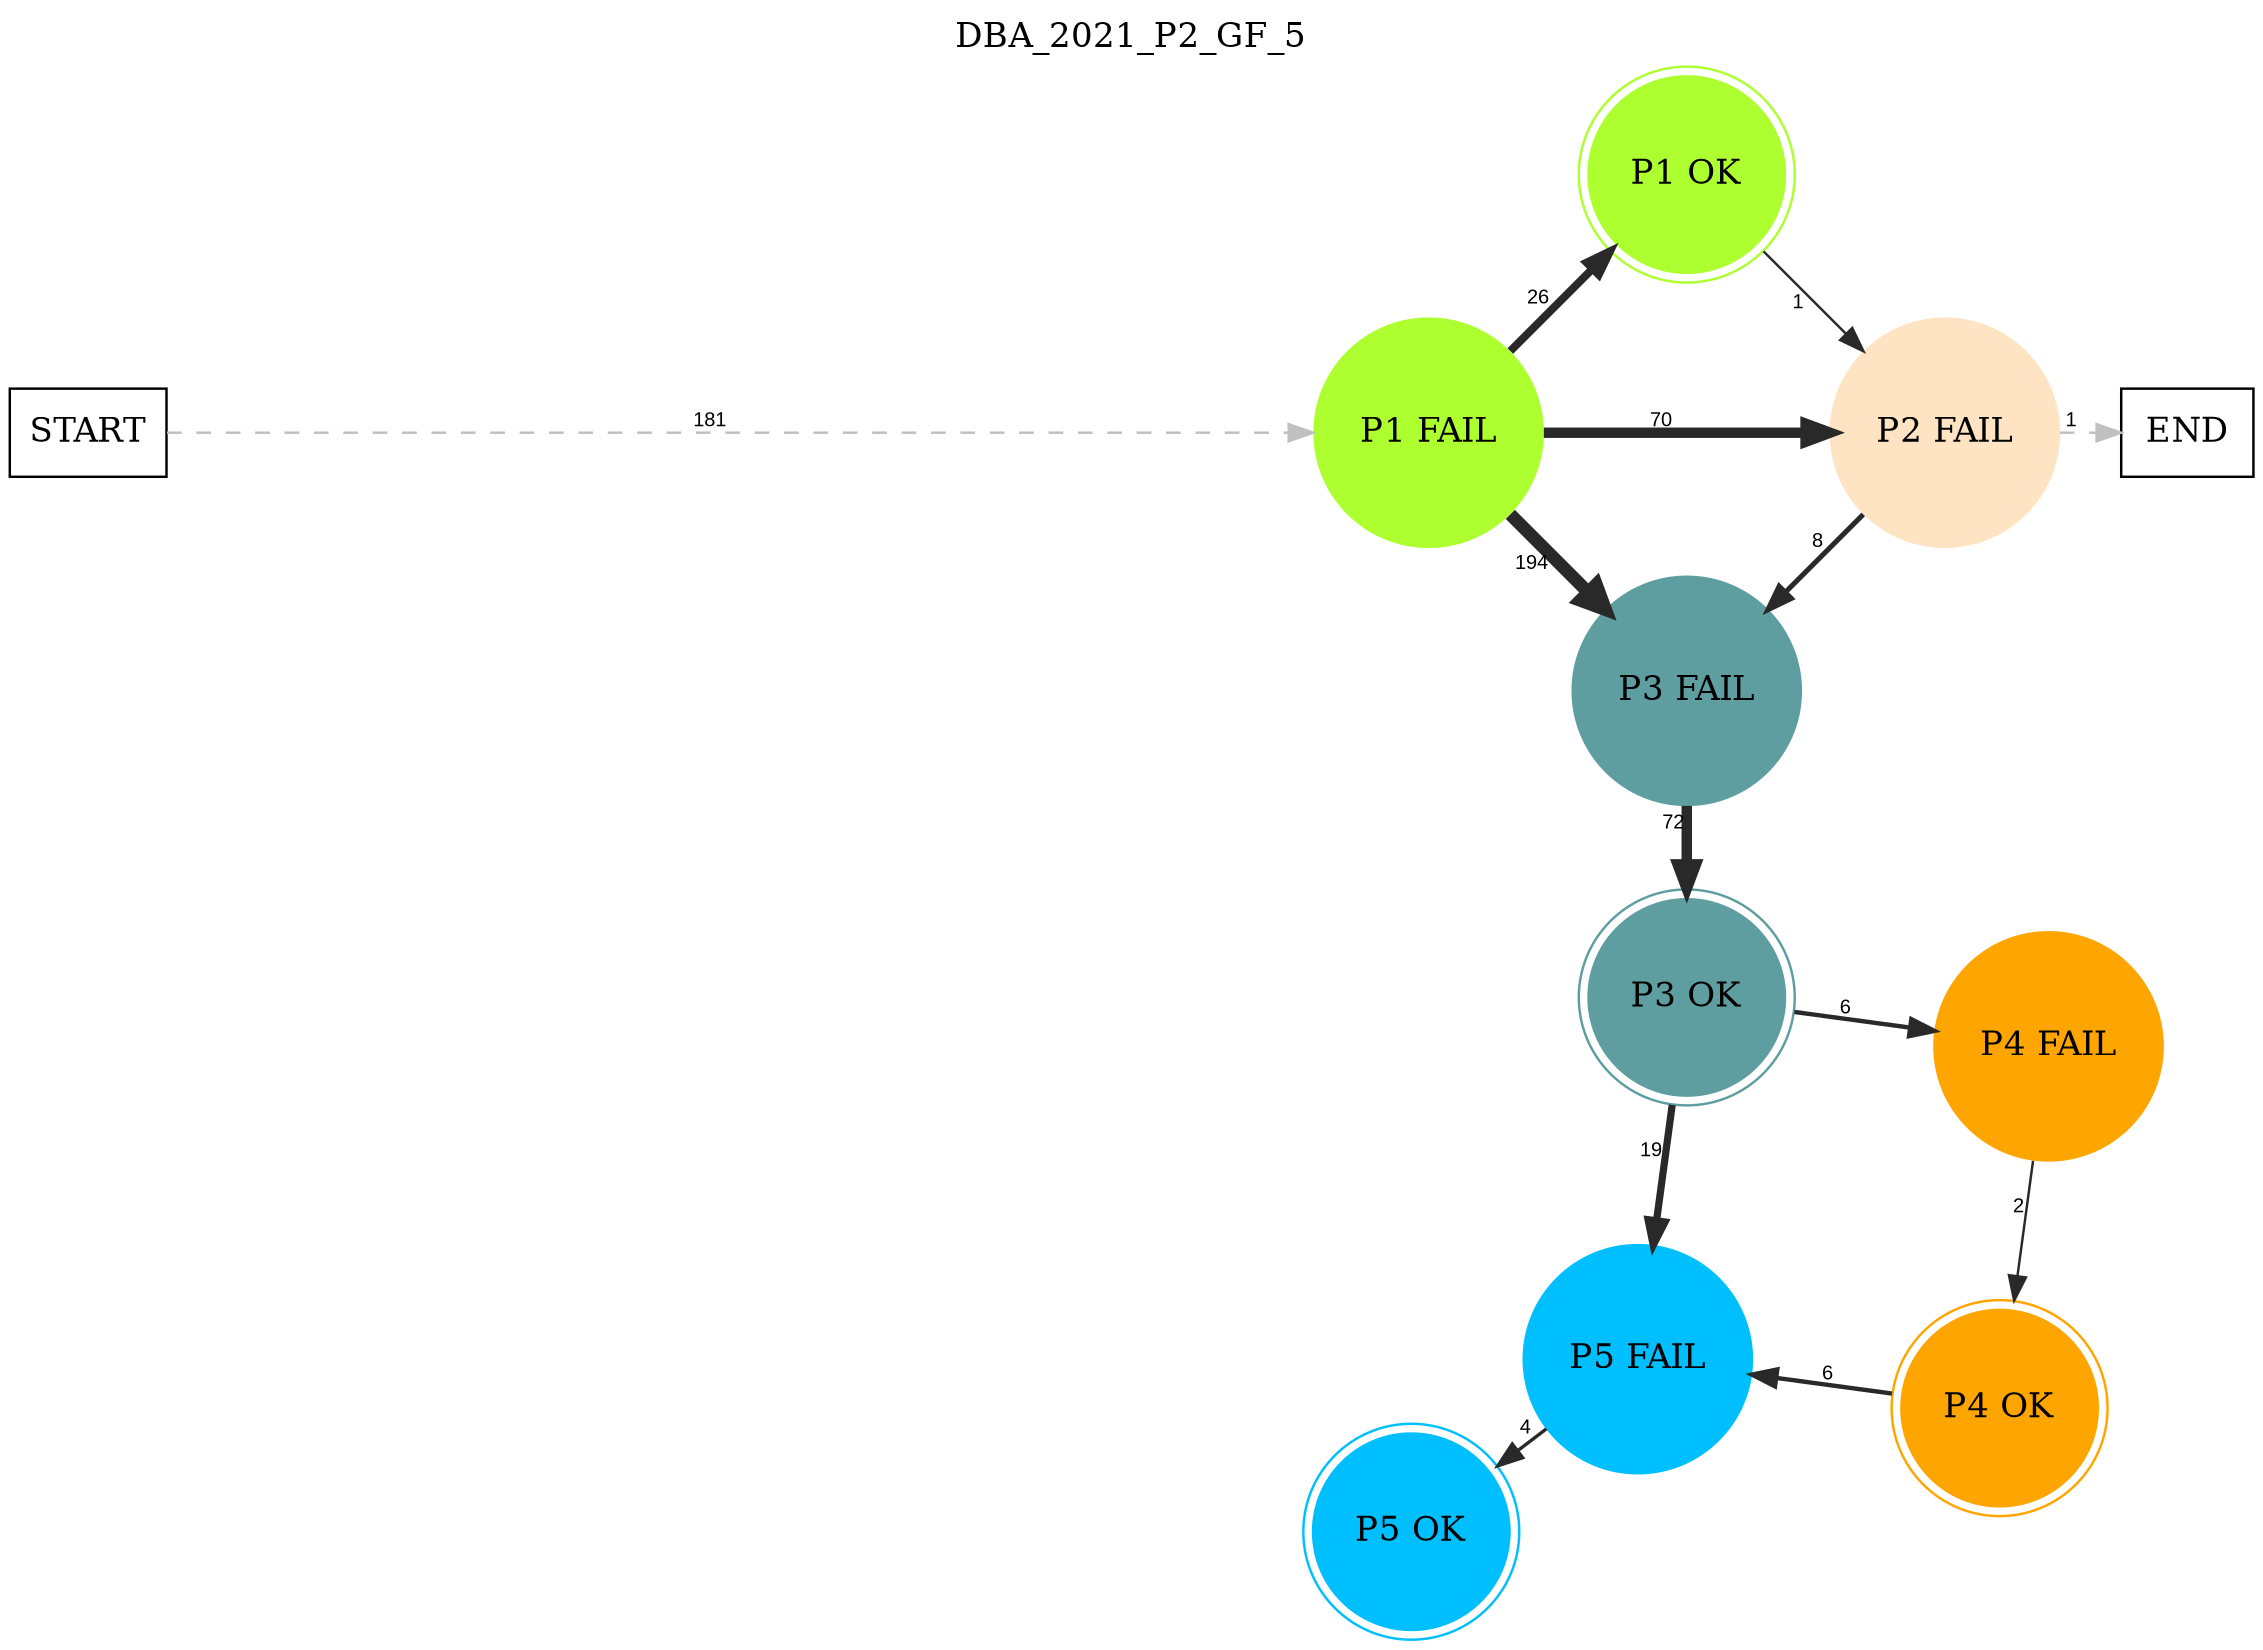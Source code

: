 digraph DBA_2021_P2_GF_5 {
	labelloc="t";
	label=DBA_2021_P2_GF_5;
	dpi = 150
	size="16,11!";
	margin = 0;
layout=circo;
"START" [shape=box, fillcolor=white, style=filled, color=black]
"P1 FAIL" [shape=circle, color=greenyellow, style=filled]
"P1 OK" [shape=circle, color=greenyellow, peripheries=2, style=filled]
"P2 FAIL" [shape=circle, color=bisque, style=filled]
"P3 FAIL" [shape=circle, color=cadetblue, style=filled]
"P3 OK" [shape=circle, color=cadetblue, peripheries=2, style=filled]
"P4 FAIL" [shape=circle, color=orange, style=filled]
"P4 OK" [shape=circle, color=orange, peripheries=2, style=filled]
"P5 FAIL" [shape=circle, color=deepskyblue, style=filled]
"P5 OK" [shape=circle, color=deepskyblue, peripheries=2, style=filled]
"END" [shape=box, fillcolor=white, style=filled, color=black]
"START" -> "P1 FAIL" [ style = dashed color=grey label ="181" labelfloat=false fontname="Arial" fontsize=8]

"P1 FAIL" -> "P1 OK" [ color=grey16 penwidth = "3.25809653802148"label ="26" labelfloat=false fontname="Arial" fontsize=8]

"P1 FAIL" -> "P2 FAIL" [ color=grey16 penwidth = "4.24849524204936"label ="70" labelfloat=false fontname="Arial" fontsize=8]

"P1 FAIL" -> "P3 FAIL" [ color=grey16 penwidth = "5.26785815906333"label ="194" labelfloat=false fontname="Arial" fontsize=8]

"P1 OK" -> "P2 FAIL" [ color=grey16 penwidth = "1"label ="1" labelfloat=false fontname="Arial" fontsize=8]

"P2 FAIL" -> "P3 FAIL" [ color=grey16 penwidth = "2.07944154167984"label ="8" labelfloat=false fontname="Arial" fontsize=8]

"P2 FAIL" -> "END" [ style = dashed color=grey label ="1" labelfloat=false fontname="Arial" fontsize=8]

"P3 FAIL" -> "P3 OK" [ color=grey16 penwidth = "4.27666611901606"label ="72" labelfloat=false fontname="Arial" fontsize=8]

"P3 OK" -> "P4 FAIL" [ color=grey16 penwidth = "1.79175946922805"label ="6" labelfloat=false fontname="Arial" fontsize=8]

"P3 OK" -> "P5 FAIL" [ color=grey16 penwidth = "2.94443897916644"label ="19" labelfloat=false fontname="Arial" fontsize=8]

"P4 FAIL" -> "P4 OK" [ color=grey16 penwidth = "1"label ="2" labelfloat=false fontname="Arial" fontsize=8]

"P4 OK" -> "P5 FAIL" [ color=grey16 penwidth = "1.79175946922805"label ="6" labelfloat=false fontname="Arial" fontsize=8]

"P5 FAIL" -> "P5 OK" [ color=grey16 penwidth = "1.38629436111989"label ="4" labelfloat=false fontname="Arial" fontsize=8]

}
